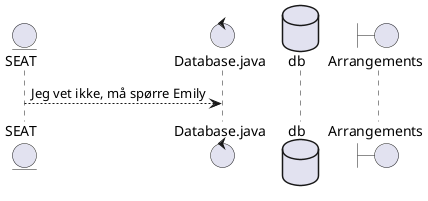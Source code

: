 @startuml

entity SEAT
control Database.java as data
database db
boundary Arrangements

SEAT --> data: Jeg vet ikke, må spørre Emily

@enduml